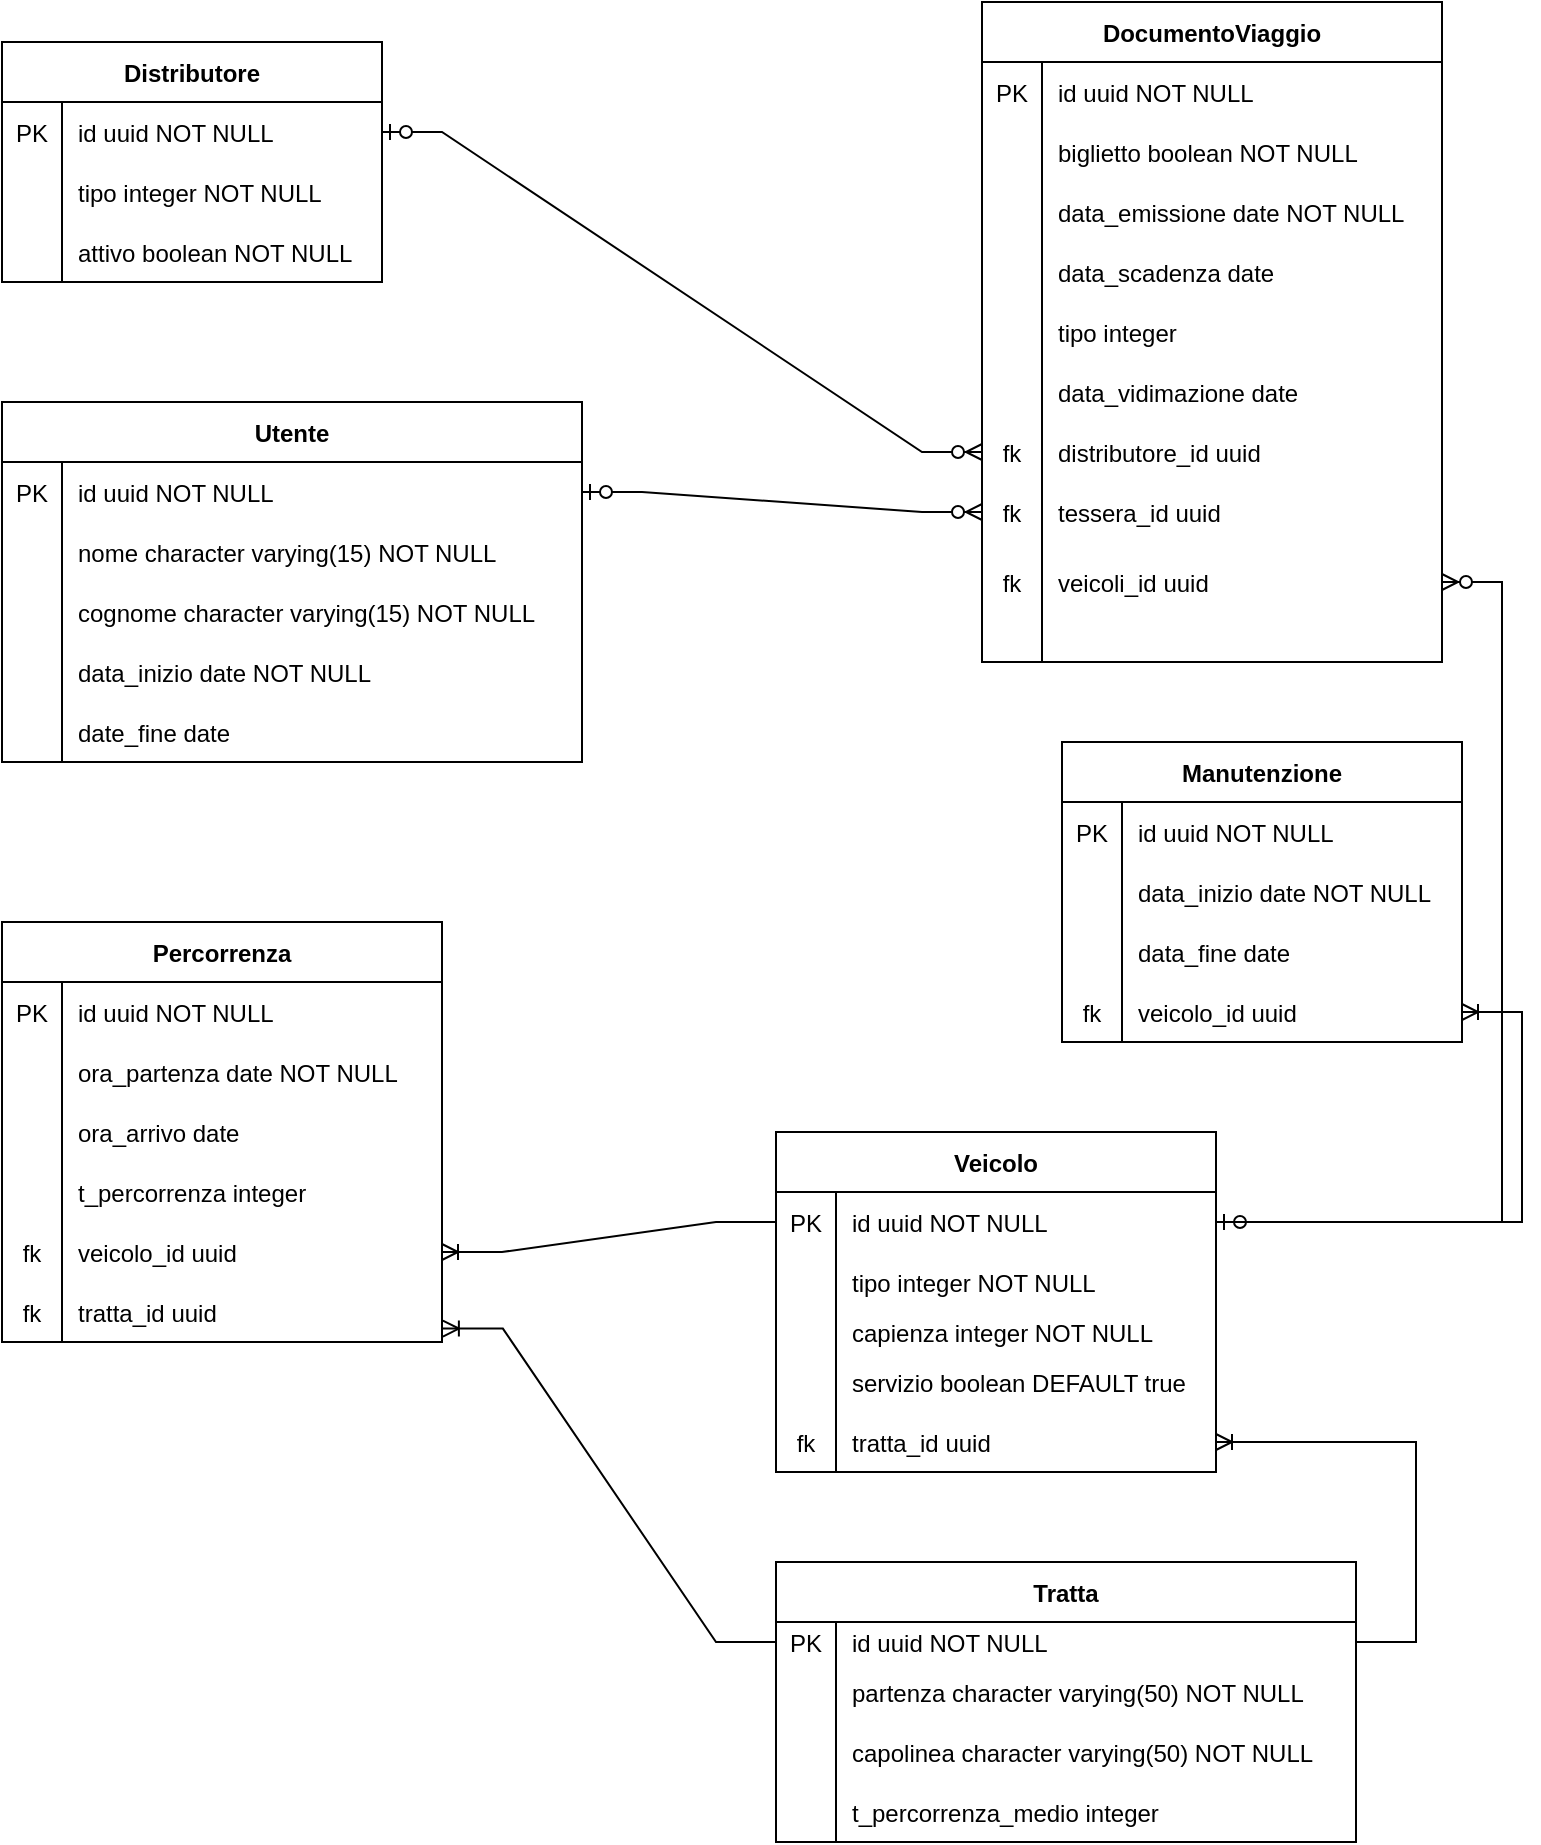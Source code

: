 <mxfile version="21.2.8" type="device">
  <diagram name="Page-1" id="JBYJhnWxyy9aFJ1WZDOu">
    <mxGraphModel dx="2245" dy="820" grid="1" gridSize="10" guides="1" tooltips="1" connect="1" arrows="1" fold="1" page="1" pageScale="1" pageWidth="827" pageHeight="1169" math="0" shadow="0">
      <root>
        <mxCell id="0" />
        <mxCell id="1" parent="0" />
        <mxCell id="Jxn9UHSikNaQUGG8IKJa-1" value="Distributore" style="shape=table;startSize=30;container=1;collapsible=1;childLayout=tableLayout;fixedRows=1;rowLines=0;fontStyle=1;align=center;resizeLast=1;" parent="1" vertex="1">
          <mxGeometry x="-800" y="40" width="190" height="120" as="geometry" />
        </mxCell>
        <mxCell id="Jxn9UHSikNaQUGG8IKJa-2" value="" style="shape=tableRow;horizontal=0;startSize=0;swimlaneHead=0;swimlaneBody=0;fillColor=none;collapsible=0;dropTarget=0;points=[[0,0.5],[1,0.5]];portConstraint=eastwest;strokeColor=inherit;top=0;left=0;right=0;bottom=0;" parent="Jxn9UHSikNaQUGG8IKJa-1" vertex="1">
          <mxGeometry y="30" width="190" height="30" as="geometry" />
        </mxCell>
        <mxCell id="Jxn9UHSikNaQUGG8IKJa-3" value="PK" style="shape=partialRectangle;overflow=hidden;connectable=0;fillColor=none;strokeColor=inherit;top=0;left=0;bottom=0;right=0;" parent="Jxn9UHSikNaQUGG8IKJa-2" vertex="1">
          <mxGeometry width="30" height="30" as="geometry">
            <mxRectangle width="30" height="30" as="alternateBounds" />
          </mxGeometry>
        </mxCell>
        <mxCell id="Jxn9UHSikNaQUGG8IKJa-4" value="id uuid NOT NULL" style="shape=partialRectangle;overflow=hidden;connectable=0;fillColor=none;align=left;strokeColor=inherit;top=0;left=0;bottom=0;right=0;spacingLeft=6;" parent="Jxn9UHSikNaQUGG8IKJa-2" vertex="1">
          <mxGeometry x="30" width="160" height="30" as="geometry">
            <mxRectangle width="160" height="30" as="alternateBounds" />
          </mxGeometry>
        </mxCell>
        <mxCell id="Jxn9UHSikNaQUGG8IKJa-5" value="" style="shape=tableRow;horizontal=0;startSize=0;swimlaneHead=0;swimlaneBody=0;fillColor=none;collapsible=0;dropTarget=0;points=[[0,0.5],[1,0.5]];portConstraint=eastwest;strokeColor=inherit;top=0;left=0;right=0;bottom=0;" parent="Jxn9UHSikNaQUGG8IKJa-1" vertex="1">
          <mxGeometry y="60" width="190" height="30" as="geometry" />
        </mxCell>
        <mxCell id="Jxn9UHSikNaQUGG8IKJa-6" value="" style="shape=partialRectangle;overflow=hidden;connectable=0;fillColor=none;strokeColor=inherit;top=0;left=0;bottom=0;right=0;" parent="Jxn9UHSikNaQUGG8IKJa-5" vertex="1">
          <mxGeometry width="30" height="30" as="geometry">
            <mxRectangle width="30" height="30" as="alternateBounds" />
          </mxGeometry>
        </mxCell>
        <mxCell id="Jxn9UHSikNaQUGG8IKJa-7" value="tipo integer NOT NULL" style="shape=partialRectangle;overflow=hidden;connectable=0;fillColor=none;align=left;strokeColor=inherit;top=0;left=0;bottom=0;right=0;spacingLeft=6;" parent="Jxn9UHSikNaQUGG8IKJa-5" vertex="1">
          <mxGeometry x="30" width="160" height="30" as="geometry">
            <mxRectangle width="160" height="30" as="alternateBounds" />
          </mxGeometry>
        </mxCell>
        <mxCell id="Jxn9UHSikNaQUGG8IKJa-8" value="" style="shape=tableRow;horizontal=0;startSize=0;swimlaneHead=0;swimlaneBody=0;fillColor=none;collapsible=0;dropTarget=0;points=[[0,0.5],[1,0.5]];portConstraint=eastwest;strokeColor=inherit;top=0;left=0;right=0;bottom=0;" parent="Jxn9UHSikNaQUGG8IKJa-1" vertex="1">
          <mxGeometry y="90" width="190" height="30" as="geometry" />
        </mxCell>
        <mxCell id="Jxn9UHSikNaQUGG8IKJa-9" value="" style="shape=partialRectangle;overflow=hidden;connectable=0;fillColor=none;strokeColor=inherit;top=0;left=0;bottom=0;right=0;" parent="Jxn9UHSikNaQUGG8IKJa-8" vertex="1">
          <mxGeometry width="30" height="30" as="geometry">
            <mxRectangle width="30" height="30" as="alternateBounds" />
          </mxGeometry>
        </mxCell>
        <mxCell id="Jxn9UHSikNaQUGG8IKJa-10" value="attivo boolean NOT NULL" style="shape=partialRectangle;overflow=hidden;connectable=0;fillColor=none;align=left;strokeColor=inherit;top=0;left=0;bottom=0;right=0;spacingLeft=6;" parent="Jxn9UHSikNaQUGG8IKJa-8" vertex="1">
          <mxGeometry x="30" width="160" height="30" as="geometry">
            <mxRectangle width="160" height="30" as="alternateBounds" />
          </mxGeometry>
        </mxCell>
        <mxCell id="Jxn9UHSikNaQUGG8IKJa-11" value="DocumentoViaggio" style="shape=table;startSize=30;container=1;collapsible=1;childLayout=tableLayout;fixedRows=1;rowLines=0;fontStyle=1;align=center;resizeLast=1;" parent="1" vertex="1">
          <mxGeometry x="-310" y="20" width="230" height="330" as="geometry" />
        </mxCell>
        <mxCell id="Jxn9UHSikNaQUGG8IKJa-12" value="" style="shape=tableRow;horizontal=0;startSize=0;swimlaneHead=0;swimlaneBody=0;fillColor=none;collapsible=0;dropTarget=0;points=[[0,0.5],[1,0.5]];portConstraint=eastwest;strokeColor=inherit;top=0;left=0;right=0;bottom=0;" parent="Jxn9UHSikNaQUGG8IKJa-11" vertex="1">
          <mxGeometry y="30" width="230" height="30" as="geometry" />
        </mxCell>
        <mxCell id="Jxn9UHSikNaQUGG8IKJa-13" value="PK" style="shape=partialRectangle;overflow=hidden;connectable=0;fillColor=none;strokeColor=inherit;top=0;left=0;bottom=0;right=0;" parent="Jxn9UHSikNaQUGG8IKJa-12" vertex="1">
          <mxGeometry width="30" height="30" as="geometry">
            <mxRectangle width="30" height="30" as="alternateBounds" />
          </mxGeometry>
        </mxCell>
        <mxCell id="Jxn9UHSikNaQUGG8IKJa-14" value="id uuid NOT NULL" style="shape=partialRectangle;overflow=hidden;connectable=0;fillColor=none;align=left;strokeColor=inherit;top=0;left=0;bottom=0;right=0;spacingLeft=6;" parent="Jxn9UHSikNaQUGG8IKJa-12" vertex="1">
          <mxGeometry x="30" width="200" height="30" as="geometry">
            <mxRectangle width="200" height="30" as="alternateBounds" />
          </mxGeometry>
        </mxCell>
        <mxCell id="Jxn9UHSikNaQUGG8IKJa-15" value="" style="shape=tableRow;horizontal=0;startSize=0;swimlaneHead=0;swimlaneBody=0;fillColor=none;collapsible=0;dropTarget=0;points=[[0,0.5],[1,0.5]];portConstraint=eastwest;strokeColor=inherit;top=0;left=0;right=0;bottom=0;" parent="Jxn9UHSikNaQUGG8IKJa-11" vertex="1">
          <mxGeometry y="60" width="230" height="30" as="geometry" />
        </mxCell>
        <mxCell id="Jxn9UHSikNaQUGG8IKJa-16" value="" style="shape=partialRectangle;overflow=hidden;connectable=0;fillColor=none;strokeColor=inherit;top=0;left=0;bottom=0;right=0;" parent="Jxn9UHSikNaQUGG8IKJa-15" vertex="1">
          <mxGeometry width="30" height="30" as="geometry">
            <mxRectangle width="30" height="30" as="alternateBounds" />
          </mxGeometry>
        </mxCell>
        <mxCell id="Jxn9UHSikNaQUGG8IKJa-17" value="biglietto boolean NOT NULL" style="shape=partialRectangle;overflow=hidden;connectable=0;fillColor=none;align=left;strokeColor=inherit;top=0;left=0;bottom=0;right=0;spacingLeft=6;" parent="Jxn9UHSikNaQUGG8IKJa-15" vertex="1">
          <mxGeometry x="30" width="200" height="30" as="geometry">
            <mxRectangle width="200" height="30" as="alternateBounds" />
          </mxGeometry>
        </mxCell>
        <mxCell id="Jxn9UHSikNaQUGG8IKJa-18" value="" style="shape=tableRow;horizontal=0;startSize=0;swimlaneHead=0;swimlaneBody=0;fillColor=none;collapsible=0;dropTarget=0;points=[[0,0.5],[1,0.5]];portConstraint=eastwest;strokeColor=inherit;top=0;left=0;right=0;bottom=0;" parent="Jxn9UHSikNaQUGG8IKJa-11" vertex="1">
          <mxGeometry y="90" width="230" height="30" as="geometry" />
        </mxCell>
        <mxCell id="Jxn9UHSikNaQUGG8IKJa-19" value="" style="shape=partialRectangle;overflow=hidden;connectable=0;fillColor=none;strokeColor=inherit;top=0;left=0;bottom=0;right=0;" parent="Jxn9UHSikNaQUGG8IKJa-18" vertex="1">
          <mxGeometry width="30" height="30" as="geometry">
            <mxRectangle width="30" height="30" as="alternateBounds" />
          </mxGeometry>
        </mxCell>
        <mxCell id="Jxn9UHSikNaQUGG8IKJa-20" value="data_emissione date NOT NULL" style="shape=partialRectangle;overflow=hidden;connectable=0;fillColor=none;align=left;strokeColor=inherit;top=0;left=0;bottom=0;right=0;spacingLeft=6;" parent="Jxn9UHSikNaQUGG8IKJa-18" vertex="1">
          <mxGeometry x="30" width="200" height="30" as="geometry">
            <mxRectangle width="200" height="30" as="alternateBounds" />
          </mxGeometry>
        </mxCell>
        <mxCell id="Jxn9UHSikNaQUGG8IKJa-21" value="" style="shape=tableRow;horizontal=0;startSize=0;swimlaneHead=0;swimlaneBody=0;fillColor=none;collapsible=0;dropTarget=0;points=[[0,0.5],[1,0.5]];portConstraint=eastwest;strokeColor=inherit;top=0;left=0;right=0;bottom=0;" parent="Jxn9UHSikNaQUGG8IKJa-11" vertex="1">
          <mxGeometry y="120" width="230" height="30" as="geometry" />
        </mxCell>
        <mxCell id="Jxn9UHSikNaQUGG8IKJa-22" value="" style="shape=partialRectangle;overflow=hidden;connectable=0;fillColor=none;strokeColor=inherit;top=0;left=0;bottom=0;right=0;" parent="Jxn9UHSikNaQUGG8IKJa-21" vertex="1">
          <mxGeometry width="30" height="30" as="geometry">
            <mxRectangle width="30" height="30" as="alternateBounds" />
          </mxGeometry>
        </mxCell>
        <mxCell id="Jxn9UHSikNaQUGG8IKJa-23" value="data_scadenza date" style="shape=partialRectangle;overflow=hidden;connectable=0;fillColor=none;align=left;strokeColor=inherit;top=0;left=0;bottom=0;right=0;spacingLeft=6;" parent="Jxn9UHSikNaQUGG8IKJa-21" vertex="1">
          <mxGeometry x="30" width="200" height="30" as="geometry">
            <mxRectangle width="200" height="30" as="alternateBounds" />
          </mxGeometry>
        </mxCell>
        <mxCell id="Jxn9UHSikNaQUGG8IKJa-24" value="" style="shape=tableRow;horizontal=0;startSize=0;swimlaneHead=0;swimlaneBody=0;fillColor=none;collapsible=0;dropTarget=0;points=[[0,0.5],[1,0.5]];portConstraint=eastwest;strokeColor=inherit;top=0;left=0;right=0;bottom=0;" parent="Jxn9UHSikNaQUGG8IKJa-11" vertex="1">
          <mxGeometry y="150" width="230" height="30" as="geometry" />
        </mxCell>
        <mxCell id="Jxn9UHSikNaQUGG8IKJa-25" value="" style="shape=partialRectangle;overflow=hidden;connectable=0;fillColor=none;strokeColor=inherit;top=0;left=0;bottom=0;right=0;" parent="Jxn9UHSikNaQUGG8IKJa-24" vertex="1">
          <mxGeometry width="30" height="30" as="geometry">
            <mxRectangle width="30" height="30" as="alternateBounds" />
          </mxGeometry>
        </mxCell>
        <mxCell id="Jxn9UHSikNaQUGG8IKJa-26" value="tipo integer" style="shape=partialRectangle;overflow=hidden;connectable=0;fillColor=none;align=left;strokeColor=inherit;top=0;left=0;bottom=0;right=0;spacingLeft=6;" parent="Jxn9UHSikNaQUGG8IKJa-24" vertex="1">
          <mxGeometry x="30" width="200" height="30" as="geometry">
            <mxRectangle width="200" height="30" as="alternateBounds" />
          </mxGeometry>
        </mxCell>
        <mxCell id="Jxn9UHSikNaQUGG8IKJa-27" value="" style="shape=tableRow;horizontal=0;startSize=0;swimlaneHead=0;swimlaneBody=0;fillColor=none;collapsible=0;dropTarget=0;points=[[0,0.5],[1,0.5]];portConstraint=eastwest;strokeColor=inherit;top=0;left=0;right=0;bottom=0;" parent="Jxn9UHSikNaQUGG8IKJa-11" vertex="1">
          <mxGeometry y="180" width="230" height="30" as="geometry" />
        </mxCell>
        <mxCell id="Jxn9UHSikNaQUGG8IKJa-28" value="" style="shape=partialRectangle;overflow=hidden;connectable=0;fillColor=none;strokeColor=inherit;top=0;left=0;bottom=0;right=0;" parent="Jxn9UHSikNaQUGG8IKJa-27" vertex="1">
          <mxGeometry width="30" height="30" as="geometry">
            <mxRectangle width="30" height="30" as="alternateBounds" />
          </mxGeometry>
        </mxCell>
        <mxCell id="Jxn9UHSikNaQUGG8IKJa-29" value="data_vidimazione date" style="shape=partialRectangle;overflow=hidden;connectable=0;fillColor=none;align=left;strokeColor=inherit;top=0;left=0;bottom=0;right=0;spacingLeft=6;" parent="Jxn9UHSikNaQUGG8IKJa-27" vertex="1">
          <mxGeometry x="30" width="200" height="30" as="geometry">
            <mxRectangle width="200" height="30" as="alternateBounds" />
          </mxGeometry>
        </mxCell>
        <mxCell id="Jxn9UHSikNaQUGG8IKJa-30" value="" style="shape=tableRow;horizontal=0;startSize=0;swimlaneHead=0;swimlaneBody=0;fillColor=none;collapsible=0;dropTarget=0;points=[[0,0.5],[1,0.5]];portConstraint=eastwest;strokeColor=inherit;top=0;left=0;right=0;bottom=0;" parent="Jxn9UHSikNaQUGG8IKJa-11" vertex="1">
          <mxGeometry y="210" width="230" height="30" as="geometry" />
        </mxCell>
        <mxCell id="Jxn9UHSikNaQUGG8IKJa-31" value="fk" style="shape=partialRectangle;overflow=hidden;connectable=0;fillColor=none;strokeColor=inherit;top=0;left=0;bottom=0;right=0;" parent="Jxn9UHSikNaQUGG8IKJa-30" vertex="1">
          <mxGeometry width="30" height="30" as="geometry">
            <mxRectangle width="30" height="30" as="alternateBounds" />
          </mxGeometry>
        </mxCell>
        <mxCell id="Jxn9UHSikNaQUGG8IKJa-32" value="distributore_id uuid" style="shape=partialRectangle;overflow=hidden;connectable=0;fillColor=none;align=left;strokeColor=inherit;top=0;left=0;bottom=0;right=0;spacingLeft=6;" parent="Jxn9UHSikNaQUGG8IKJa-30" vertex="1">
          <mxGeometry x="30" width="200" height="30" as="geometry">
            <mxRectangle width="200" height="30" as="alternateBounds" />
          </mxGeometry>
        </mxCell>
        <mxCell id="Jxn9UHSikNaQUGG8IKJa-33" value="" style="shape=tableRow;horizontal=0;startSize=0;swimlaneHead=0;swimlaneBody=0;fillColor=none;collapsible=0;dropTarget=0;points=[[0,0.5],[1,0.5]];portConstraint=eastwest;strokeColor=inherit;top=0;left=0;right=0;bottom=0;" parent="Jxn9UHSikNaQUGG8IKJa-11" vertex="1">
          <mxGeometry y="240" width="230" height="30" as="geometry" />
        </mxCell>
        <mxCell id="Jxn9UHSikNaQUGG8IKJa-34" value="fk" style="shape=partialRectangle;overflow=hidden;connectable=0;fillColor=none;strokeColor=inherit;top=0;left=0;bottom=0;right=0;" parent="Jxn9UHSikNaQUGG8IKJa-33" vertex="1">
          <mxGeometry width="30" height="30" as="geometry">
            <mxRectangle width="30" height="30" as="alternateBounds" />
          </mxGeometry>
        </mxCell>
        <mxCell id="Jxn9UHSikNaQUGG8IKJa-35" value="tessera_id uuid" style="shape=partialRectangle;overflow=hidden;connectable=0;fillColor=none;align=left;strokeColor=inherit;top=0;left=0;bottom=0;right=0;spacingLeft=6;" parent="Jxn9UHSikNaQUGG8IKJa-33" vertex="1">
          <mxGeometry x="30" width="200" height="30" as="geometry">
            <mxRectangle width="200" height="30" as="alternateBounds" />
          </mxGeometry>
        </mxCell>
        <mxCell id="ahz2b24PN76qWmU0A88M-2" value="" style="shape=tableRow;horizontal=0;startSize=0;swimlaneHead=0;swimlaneBody=0;fillColor=none;collapsible=0;dropTarget=0;points=[[0,0.5],[1,0.5]];portConstraint=eastwest;strokeColor=inherit;top=0;left=0;right=0;bottom=0;" parent="Jxn9UHSikNaQUGG8IKJa-11" vertex="1">
          <mxGeometry y="270" width="230" height="40" as="geometry" />
        </mxCell>
        <mxCell id="ahz2b24PN76qWmU0A88M-3" value="fk" style="shape=partialRectangle;overflow=hidden;connectable=0;fillColor=none;strokeColor=inherit;top=0;left=0;bottom=0;right=0;" parent="ahz2b24PN76qWmU0A88M-2" vertex="1">
          <mxGeometry width="30" height="40" as="geometry">
            <mxRectangle width="30" height="40" as="alternateBounds" />
          </mxGeometry>
        </mxCell>
        <mxCell id="ahz2b24PN76qWmU0A88M-4" value="veicoli_id uuid" style="shape=partialRectangle;overflow=hidden;connectable=0;fillColor=none;align=left;strokeColor=inherit;top=0;left=0;bottom=0;right=0;spacingLeft=6;" parent="ahz2b24PN76qWmU0A88M-2" vertex="1">
          <mxGeometry x="30" width="200" height="40" as="geometry">
            <mxRectangle width="200" height="40" as="alternateBounds" />
          </mxGeometry>
        </mxCell>
        <mxCell id="Jxn9UHSikNaQUGG8IKJa-36" value="" style="shape=tableRow;horizontal=0;startSize=0;swimlaneHead=0;swimlaneBody=0;fillColor=none;collapsible=0;dropTarget=0;points=[[0,0.5],[1,0.5]];portConstraint=eastwest;strokeColor=inherit;top=0;left=0;right=0;bottom=0;" parent="Jxn9UHSikNaQUGG8IKJa-11" vertex="1">
          <mxGeometry y="310" width="230" height="20" as="geometry" />
        </mxCell>
        <mxCell id="Jxn9UHSikNaQUGG8IKJa-37" value="" style="shape=partialRectangle;overflow=hidden;connectable=0;fillColor=none;strokeColor=inherit;top=0;left=0;bottom=0;right=0;" parent="Jxn9UHSikNaQUGG8IKJa-36" vertex="1">
          <mxGeometry width="30" height="20" as="geometry">
            <mxRectangle width="30" height="20" as="alternateBounds" />
          </mxGeometry>
        </mxCell>
        <mxCell id="Jxn9UHSikNaQUGG8IKJa-38" value="" style="shape=partialRectangle;overflow=hidden;connectable=0;fillColor=none;align=left;strokeColor=inherit;top=0;left=0;bottom=0;right=0;spacingLeft=6;" parent="Jxn9UHSikNaQUGG8IKJa-36" vertex="1">
          <mxGeometry x="30" width="200" height="20" as="geometry">
            <mxRectangle width="200" height="20" as="alternateBounds" />
          </mxGeometry>
        </mxCell>
        <mxCell id="Jxn9UHSikNaQUGG8IKJa-39" value="Manutenzione" style="shape=table;startSize=30;container=1;collapsible=1;childLayout=tableLayout;fixedRows=1;rowLines=0;fontStyle=1;align=center;resizeLast=1;" parent="1" vertex="1">
          <mxGeometry x="-270" y="390" width="200" height="150" as="geometry" />
        </mxCell>
        <mxCell id="Jxn9UHSikNaQUGG8IKJa-40" value="" style="shape=tableRow;horizontal=0;startSize=0;swimlaneHead=0;swimlaneBody=0;fillColor=none;collapsible=0;dropTarget=0;points=[[0,0.5],[1,0.5]];portConstraint=eastwest;strokeColor=inherit;top=0;left=0;right=0;bottom=0;" parent="Jxn9UHSikNaQUGG8IKJa-39" vertex="1">
          <mxGeometry y="30" width="200" height="30" as="geometry" />
        </mxCell>
        <mxCell id="Jxn9UHSikNaQUGG8IKJa-41" value="PK" style="shape=partialRectangle;overflow=hidden;connectable=0;fillColor=none;strokeColor=inherit;top=0;left=0;bottom=0;right=0;" parent="Jxn9UHSikNaQUGG8IKJa-40" vertex="1">
          <mxGeometry width="30" height="30" as="geometry">
            <mxRectangle width="30" height="30" as="alternateBounds" />
          </mxGeometry>
        </mxCell>
        <mxCell id="Jxn9UHSikNaQUGG8IKJa-42" value="id uuid NOT NULL" style="shape=partialRectangle;overflow=hidden;connectable=0;fillColor=none;align=left;strokeColor=inherit;top=0;left=0;bottom=0;right=0;spacingLeft=6;" parent="Jxn9UHSikNaQUGG8IKJa-40" vertex="1">
          <mxGeometry x="30" width="170" height="30" as="geometry">
            <mxRectangle width="170" height="30" as="alternateBounds" />
          </mxGeometry>
        </mxCell>
        <mxCell id="Jxn9UHSikNaQUGG8IKJa-43" value="" style="shape=tableRow;horizontal=0;startSize=0;swimlaneHead=0;swimlaneBody=0;fillColor=none;collapsible=0;dropTarget=0;points=[[0,0.5],[1,0.5]];portConstraint=eastwest;strokeColor=inherit;top=0;left=0;right=0;bottom=0;" parent="Jxn9UHSikNaQUGG8IKJa-39" vertex="1">
          <mxGeometry y="60" width="200" height="30" as="geometry" />
        </mxCell>
        <mxCell id="Jxn9UHSikNaQUGG8IKJa-44" value="" style="shape=partialRectangle;overflow=hidden;connectable=0;fillColor=none;strokeColor=inherit;top=0;left=0;bottom=0;right=0;" parent="Jxn9UHSikNaQUGG8IKJa-43" vertex="1">
          <mxGeometry width="30" height="30" as="geometry">
            <mxRectangle width="30" height="30" as="alternateBounds" />
          </mxGeometry>
        </mxCell>
        <mxCell id="Jxn9UHSikNaQUGG8IKJa-45" value="data_inizio date NOT NULL" style="shape=partialRectangle;overflow=hidden;connectable=0;fillColor=none;align=left;strokeColor=inherit;top=0;left=0;bottom=0;right=0;spacingLeft=6;" parent="Jxn9UHSikNaQUGG8IKJa-43" vertex="1">
          <mxGeometry x="30" width="170" height="30" as="geometry">
            <mxRectangle width="170" height="30" as="alternateBounds" />
          </mxGeometry>
        </mxCell>
        <mxCell id="Jxn9UHSikNaQUGG8IKJa-46" value="" style="shape=tableRow;horizontal=0;startSize=0;swimlaneHead=0;swimlaneBody=0;fillColor=none;collapsible=0;dropTarget=0;points=[[0,0.5],[1,0.5]];portConstraint=eastwest;strokeColor=inherit;top=0;left=0;right=0;bottom=0;" parent="Jxn9UHSikNaQUGG8IKJa-39" vertex="1">
          <mxGeometry y="90" width="200" height="30" as="geometry" />
        </mxCell>
        <mxCell id="Jxn9UHSikNaQUGG8IKJa-47" value="" style="shape=partialRectangle;overflow=hidden;connectable=0;fillColor=none;strokeColor=inherit;top=0;left=0;bottom=0;right=0;" parent="Jxn9UHSikNaQUGG8IKJa-46" vertex="1">
          <mxGeometry width="30" height="30" as="geometry">
            <mxRectangle width="30" height="30" as="alternateBounds" />
          </mxGeometry>
        </mxCell>
        <mxCell id="Jxn9UHSikNaQUGG8IKJa-48" value="data_fine date" style="shape=partialRectangle;overflow=hidden;connectable=0;fillColor=none;align=left;strokeColor=inherit;top=0;left=0;bottom=0;right=0;spacingLeft=6;" parent="Jxn9UHSikNaQUGG8IKJa-46" vertex="1">
          <mxGeometry x="30" width="170" height="30" as="geometry">
            <mxRectangle width="170" height="30" as="alternateBounds" />
          </mxGeometry>
        </mxCell>
        <mxCell id="Jxn9UHSikNaQUGG8IKJa-49" value="" style="shape=tableRow;horizontal=0;startSize=0;swimlaneHead=0;swimlaneBody=0;fillColor=none;collapsible=0;dropTarget=0;points=[[0,0.5],[1,0.5]];portConstraint=eastwest;strokeColor=inherit;top=0;left=0;right=0;bottom=0;" parent="Jxn9UHSikNaQUGG8IKJa-39" vertex="1">
          <mxGeometry y="120" width="200" height="30" as="geometry" />
        </mxCell>
        <mxCell id="Jxn9UHSikNaQUGG8IKJa-50" value="fk" style="shape=partialRectangle;overflow=hidden;connectable=0;fillColor=none;strokeColor=inherit;top=0;left=0;bottom=0;right=0;" parent="Jxn9UHSikNaQUGG8IKJa-49" vertex="1">
          <mxGeometry width="30" height="30" as="geometry">
            <mxRectangle width="30" height="30" as="alternateBounds" />
          </mxGeometry>
        </mxCell>
        <mxCell id="Jxn9UHSikNaQUGG8IKJa-51" value="veicolo_id uuid" style="shape=partialRectangle;overflow=hidden;connectable=0;fillColor=none;align=left;strokeColor=inherit;top=0;left=0;bottom=0;right=0;spacingLeft=6;" parent="Jxn9UHSikNaQUGG8IKJa-49" vertex="1">
          <mxGeometry x="30" width="170" height="30" as="geometry">
            <mxRectangle width="170" height="30" as="alternateBounds" />
          </mxGeometry>
        </mxCell>
        <mxCell id="Jxn9UHSikNaQUGG8IKJa-52" value="Percorrenza" style="shape=table;startSize=30;container=1;collapsible=1;childLayout=tableLayout;fixedRows=1;rowLines=0;fontStyle=1;align=center;resizeLast=1;" parent="1" vertex="1">
          <mxGeometry x="-800" y="480" width="220" height="210" as="geometry" />
        </mxCell>
        <mxCell id="Jxn9UHSikNaQUGG8IKJa-53" value="" style="shape=tableRow;horizontal=0;startSize=0;swimlaneHead=0;swimlaneBody=0;fillColor=none;collapsible=0;dropTarget=0;points=[[0,0.5],[1,0.5]];portConstraint=eastwest;strokeColor=inherit;top=0;left=0;right=0;bottom=0;" parent="Jxn9UHSikNaQUGG8IKJa-52" vertex="1">
          <mxGeometry y="30" width="220" height="30" as="geometry" />
        </mxCell>
        <mxCell id="Jxn9UHSikNaQUGG8IKJa-54" value="PK" style="shape=partialRectangle;overflow=hidden;connectable=0;fillColor=none;strokeColor=inherit;top=0;left=0;bottom=0;right=0;" parent="Jxn9UHSikNaQUGG8IKJa-53" vertex="1">
          <mxGeometry width="30" height="30" as="geometry">
            <mxRectangle width="30" height="30" as="alternateBounds" />
          </mxGeometry>
        </mxCell>
        <mxCell id="Jxn9UHSikNaQUGG8IKJa-55" value="id uuid NOT NULL" style="shape=partialRectangle;overflow=hidden;connectable=0;fillColor=none;align=left;strokeColor=inherit;top=0;left=0;bottom=0;right=0;spacingLeft=6;" parent="Jxn9UHSikNaQUGG8IKJa-53" vertex="1">
          <mxGeometry x="30" width="190" height="30" as="geometry">
            <mxRectangle width="190" height="30" as="alternateBounds" />
          </mxGeometry>
        </mxCell>
        <mxCell id="Jxn9UHSikNaQUGG8IKJa-56" value="" style="shape=tableRow;horizontal=0;startSize=0;swimlaneHead=0;swimlaneBody=0;fillColor=none;collapsible=0;dropTarget=0;points=[[0,0.5],[1,0.5]];portConstraint=eastwest;strokeColor=inherit;top=0;left=0;right=0;bottom=0;" parent="Jxn9UHSikNaQUGG8IKJa-52" vertex="1">
          <mxGeometry y="60" width="220" height="30" as="geometry" />
        </mxCell>
        <mxCell id="Jxn9UHSikNaQUGG8IKJa-57" value="" style="shape=partialRectangle;overflow=hidden;connectable=0;fillColor=none;strokeColor=inherit;top=0;left=0;bottom=0;right=0;" parent="Jxn9UHSikNaQUGG8IKJa-56" vertex="1">
          <mxGeometry width="30" height="30" as="geometry">
            <mxRectangle width="30" height="30" as="alternateBounds" />
          </mxGeometry>
        </mxCell>
        <mxCell id="Jxn9UHSikNaQUGG8IKJa-58" value="ora_partenza date NOT NULL" style="shape=partialRectangle;overflow=hidden;connectable=0;fillColor=none;align=left;strokeColor=inherit;top=0;left=0;bottom=0;right=0;spacingLeft=6;" parent="Jxn9UHSikNaQUGG8IKJa-56" vertex="1">
          <mxGeometry x="30" width="190" height="30" as="geometry">
            <mxRectangle width="190" height="30" as="alternateBounds" />
          </mxGeometry>
        </mxCell>
        <mxCell id="Jxn9UHSikNaQUGG8IKJa-59" value="" style="shape=tableRow;horizontal=0;startSize=0;swimlaneHead=0;swimlaneBody=0;fillColor=none;collapsible=0;dropTarget=0;points=[[0,0.5],[1,0.5]];portConstraint=eastwest;strokeColor=inherit;top=0;left=0;right=0;bottom=0;" parent="Jxn9UHSikNaQUGG8IKJa-52" vertex="1">
          <mxGeometry y="90" width="220" height="30" as="geometry" />
        </mxCell>
        <mxCell id="Jxn9UHSikNaQUGG8IKJa-60" value="" style="shape=partialRectangle;overflow=hidden;connectable=0;fillColor=none;strokeColor=inherit;top=0;left=0;bottom=0;right=0;" parent="Jxn9UHSikNaQUGG8IKJa-59" vertex="1">
          <mxGeometry width="30" height="30" as="geometry">
            <mxRectangle width="30" height="30" as="alternateBounds" />
          </mxGeometry>
        </mxCell>
        <mxCell id="Jxn9UHSikNaQUGG8IKJa-61" value="ora_arrivo date" style="shape=partialRectangle;overflow=hidden;connectable=0;fillColor=none;align=left;strokeColor=inherit;top=0;left=0;bottom=0;right=0;spacingLeft=6;" parent="Jxn9UHSikNaQUGG8IKJa-59" vertex="1">
          <mxGeometry x="30" width="190" height="30" as="geometry">
            <mxRectangle width="190" height="30" as="alternateBounds" />
          </mxGeometry>
        </mxCell>
        <mxCell id="Jxn9UHSikNaQUGG8IKJa-62" value="" style="shape=tableRow;horizontal=0;startSize=0;swimlaneHead=0;swimlaneBody=0;fillColor=none;collapsible=0;dropTarget=0;points=[[0,0.5],[1,0.5]];portConstraint=eastwest;strokeColor=inherit;top=0;left=0;right=0;bottom=0;" parent="Jxn9UHSikNaQUGG8IKJa-52" vertex="1">
          <mxGeometry y="120" width="220" height="30" as="geometry" />
        </mxCell>
        <mxCell id="Jxn9UHSikNaQUGG8IKJa-63" value="" style="shape=partialRectangle;overflow=hidden;connectable=0;fillColor=none;strokeColor=inherit;top=0;left=0;bottom=0;right=0;" parent="Jxn9UHSikNaQUGG8IKJa-62" vertex="1">
          <mxGeometry width="30" height="30" as="geometry">
            <mxRectangle width="30" height="30" as="alternateBounds" />
          </mxGeometry>
        </mxCell>
        <mxCell id="Jxn9UHSikNaQUGG8IKJa-64" value="t_percorrenza integer" style="shape=partialRectangle;overflow=hidden;connectable=0;fillColor=none;align=left;strokeColor=inherit;top=0;left=0;bottom=0;right=0;spacingLeft=6;" parent="Jxn9UHSikNaQUGG8IKJa-62" vertex="1">
          <mxGeometry x="30" width="190" height="30" as="geometry">
            <mxRectangle width="190" height="30" as="alternateBounds" />
          </mxGeometry>
        </mxCell>
        <mxCell id="Jxn9UHSikNaQUGG8IKJa-65" value="" style="shape=tableRow;horizontal=0;startSize=0;swimlaneHead=0;swimlaneBody=0;fillColor=none;collapsible=0;dropTarget=0;points=[[0,0.5],[1,0.5]];portConstraint=eastwest;strokeColor=inherit;top=0;left=0;right=0;bottom=0;" parent="Jxn9UHSikNaQUGG8IKJa-52" vertex="1">
          <mxGeometry y="150" width="220" height="30" as="geometry" />
        </mxCell>
        <mxCell id="Jxn9UHSikNaQUGG8IKJa-66" value="fk" style="shape=partialRectangle;overflow=hidden;connectable=0;fillColor=none;strokeColor=inherit;top=0;left=0;bottom=0;right=0;" parent="Jxn9UHSikNaQUGG8IKJa-65" vertex="1">
          <mxGeometry width="30" height="30" as="geometry">
            <mxRectangle width="30" height="30" as="alternateBounds" />
          </mxGeometry>
        </mxCell>
        <mxCell id="Jxn9UHSikNaQUGG8IKJa-67" value="veicolo_id uuid" style="shape=partialRectangle;overflow=hidden;connectable=0;fillColor=none;align=left;strokeColor=inherit;top=0;left=0;bottom=0;right=0;spacingLeft=6;" parent="Jxn9UHSikNaQUGG8IKJa-65" vertex="1">
          <mxGeometry x="30" width="190" height="30" as="geometry">
            <mxRectangle width="190" height="30" as="alternateBounds" />
          </mxGeometry>
        </mxCell>
        <mxCell id="Jxn9UHSikNaQUGG8IKJa-68" value="" style="shape=tableRow;horizontal=0;startSize=0;swimlaneHead=0;swimlaneBody=0;fillColor=none;collapsible=0;dropTarget=0;points=[[0,0.5],[1,0.5]];portConstraint=eastwest;strokeColor=inherit;top=0;left=0;right=0;bottom=0;" parent="Jxn9UHSikNaQUGG8IKJa-52" vertex="1">
          <mxGeometry y="180" width="220" height="30" as="geometry" />
        </mxCell>
        <mxCell id="Jxn9UHSikNaQUGG8IKJa-69" value="fk" style="shape=partialRectangle;overflow=hidden;connectable=0;fillColor=none;strokeColor=inherit;top=0;left=0;bottom=0;right=0;" parent="Jxn9UHSikNaQUGG8IKJa-68" vertex="1">
          <mxGeometry width="30" height="30" as="geometry">
            <mxRectangle width="30" height="30" as="alternateBounds" />
          </mxGeometry>
        </mxCell>
        <mxCell id="Jxn9UHSikNaQUGG8IKJa-70" value="tratta_id uuid" style="shape=partialRectangle;overflow=hidden;connectable=0;fillColor=none;align=left;strokeColor=inherit;top=0;left=0;bottom=0;right=0;spacingLeft=6;" parent="Jxn9UHSikNaQUGG8IKJa-68" vertex="1">
          <mxGeometry x="30" width="190" height="30" as="geometry">
            <mxRectangle width="190" height="30" as="alternateBounds" />
          </mxGeometry>
        </mxCell>
        <mxCell id="Jxn9UHSikNaQUGG8IKJa-71" value="Tratta" style="shape=table;startSize=30;container=1;collapsible=1;childLayout=tableLayout;fixedRows=1;rowLines=0;fontStyle=1;align=center;resizeLast=1;" parent="1" vertex="1">
          <mxGeometry x="-413" y="800" width="290" height="140" as="geometry" />
        </mxCell>
        <mxCell id="Jxn9UHSikNaQUGG8IKJa-72" value="" style="shape=tableRow;horizontal=0;startSize=0;swimlaneHead=0;swimlaneBody=0;fillColor=none;collapsible=0;dropTarget=0;points=[[0,0.5],[1,0.5]];portConstraint=eastwest;strokeColor=inherit;top=0;left=0;right=0;bottom=0;" parent="Jxn9UHSikNaQUGG8IKJa-71" vertex="1">
          <mxGeometry y="30" width="290" height="20" as="geometry" />
        </mxCell>
        <mxCell id="Jxn9UHSikNaQUGG8IKJa-73" value="PK" style="shape=partialRectangle;overflow=hidden;connectable=0;fillColor=none;strokeColor=inherit;top=0;left=0;bottom=0;right=0;" parent="Jxn9UHSikNaQUGG8IKJa-72" vertex="1">
          <mxGeometry width="30" height="20" as="geometry">
            <mxRectangle width="30" height="20" as="alternateBounds" />
          </mxGeometry>
        </mxCell>
        <mxCell id="Jxn9UHSikNaQUGG8IKJa-74" value="id uuid NOT NULL" style="shape=partialRectangle;overflow=hidden;connectable=0;fillColor=none;align=left;strokeColor=inherit;top=0;left=0;bottom=0;right=0;spacingLeft=6;" parent="Jxn9UHSikNaQUGG8IKJa-72" vertex="1">
          <mxGeometry x="30" width="260" height="20" as="geometry">
            <mxRectangle width="260" height="20" as="alternateBounds" />
          </mxGeometry>
        </mxCell>
        <mxCell id="Jxn9UHSikNaQUGG8IKJa-75" value="" style="shape=tableRow;horizontal=0;startSize=0;swimlaneHead=0;swimlaneBody=0;fillColor=none;collapsible=0;dropTarget=0;points=[[0,0.5],[1,0.5]];portConstraint=eastwest;strokeColor=inherit;top=0;left=0;right=0;bottom=0;" parent="Jxn9UHSikNaQUGG8IKJa-71" vertex="1">
          <mxGeometry y="50" width="290" height="30" as="geometry" />
        </mxCell>
        <mxCell id="Jxn9UHSikNaQUGG8IKJa-76" value="" style="shape=partialRectangle;overflow=hidden;connectable=0;fillColor=none;strokeColor=inherit;top=0;left=0;bottom=0;right=0;" parent="Jxn9UHSikNaQUGG8IKJa-75" vertex="1">
          <mxGeometry width="30" height="30" as="geometry">
            <mxRectangle width="30" height="30" as="alternateBounds" />
          </mxGeometry>
        </mxCell>
        <mxCell id="Jxn9UHSikNaQUGG8IKJa-77" value="partenza character varying(50) NOT NULL" style="shape=partialRectangle;overflow=hidden;connectable=0;fillColor=none;align=left;strokeColor=inherit;top=0;left=0;bottom=0;right=0;spacingLeft=6;" parent="Jxn9UHSikNaQUGG8IKJa-75" vertex="1">
          <mxGeometry x="30" width="260" height="30" as="geometry">
            <mxRectangle width="260" height="30" as="alternateBounds" />
          </mxGeometry>
        </mxCell>
        <mxCell id="Jxn9UHSikNaQUGG8IKJa-78" value="" style="shape=tableRow;horizontal=0;startSize=0;swimlaneHead=0;swimlaneBody=0;fillColor=none;collapsible=0;dropTarget=0;points=[[0,0.5],[1,0.5]];portConstraint=eastwest;strokeColor=inherit;top=0;left=0;right=0;bottom=0;" parent="Jxn9UHSikNaQUGG8IKJa-71" vertex="1">
          <mxGeometry y="80" width="290" height="30" as="geometry" />
        </mxCell>
        <mxCell id="Jxn9UHSikNaQUGG8IKJa-79" value="" style="shape=partialRectangle;overflow=hidden;connectable=0;fillColor=none;strokeColor=inherit;top=0;left=0;bottom=0;right=0;" parent="Jxn9UHSikNaQUGG8IKJa-78" vertex="1">
          <mxGeometry width="30" height="30" as="geometry">
            <mxRectangle width="30" height="30" as="alternateBounds" />
          </mxGeometry>
        </mxCell>
        <mxCell id="Jxn9UHSikNaQUGG8IKJa-80" value="capolinea character varying(50) NOT NULL" style="shape=partialRectangle;overflow=hidden;connectable=0;fillColor=none;align=left;strokeColor=inherit;top=0;left=0;bottom=0;right=0;spacingLeft=6;" parent="Jxn9UHSikNaQUGG8IKJa-78" vertex="1">
          <mxGeometry x="30" width="260" height="30" as="geometry">
            <mxRectangle width="260" height="30" as="alternateBounds" />
          </mxGeometry>
        </mxCell>
        <mxCell id="Jxn9UHSikNaQUGG8IKJa-81" value="" style="shape=tableRow;horizontal=0;startSize=0;swimlaneHead=0;swimlaneBody=0;fillColor=none;collapsible=0;dropTarget=0;points=[[0,0.5],[1,0.5]];portConstraint=eastwest;strokeColor=inherit;top=0;left=0;right=0;bottom=0;" parent="Jxn9UHSikNaQUGG8IKJa-71" vertex="1">
          <mxGeometry y="110" width="290" height="30" as="geometry" />
        </mxCell>
        <mxCell id="Jxn9UHSikNaQUGG8IKJa-82" value="" style="shape=partialRectangle;overflow=hidden;connectable=0;fillColor=none;strokeColor=inherit;top=0;left=0;bottom=0;right=0;" parent="Jxn9UHSikNaQUGG8IKJa-81" vertex="1">
          <mxGeometry width="30" height="30" as="geometry">
            <mxRectangle width="30" height="30" as="alternateBounds" />
          </mxGeometry>
        </mxCell>
        <mxCell id="Jxn9UHSikNaQUGG8IKJa-83" value="t_percorrenza_medio integer" style="shape=partialRectangle;overflow=hidden;connectable=0;fillColor=none;align=left;strokeColor=inherit;top=0;left=0;bottom=0;right=0;spacingLeft=6;" parent="Jxn9UHSikNaQUGG8IKJa-81" vertex="1">
          <mxGeometry x="30" width="260" height="30" as="geometry">
            <mxRectangle width="260" height="30" as="alternateBounds" />
          </mxGeometry>
        </mxCell>
        <mxCell id="Jxn9UHSikNaQUGG8IKJa-84" value="Utente" style="shape=table;startSize=30;container=1;collapsible=1;childLayout=tableLayout;fixedRows=1;rowLines=0;fontStyle=1;align=center;resizeLast=1;" parent="1" vertex="1">
          <mxGeometry x="-800" y="220" width="290" height="180" as="geometry" />
        </mxCell>
        <mxCell id="Jxn9UHSikNaQUGG8IKJa-85" value="" style="shape=tableRow;horizontal=0;startSize=0;swimlaneHead=0;swimlaneBody=0;fillColor=none;collapsible=0;dropTarget=0;points=[[0,0.5],[1,0.5]];portConstraint=eastwest;strokeColor=inherit;top=0;left=0;right=0;bottom=0;" parent="Jxn9UHSikNaQUGG8IKJa-84" vertex="1">
          <mxGeometry y="30" width="290" height="30" as="geometry" />
        </mxCell>
        <mxCell id="Jxn9UHSikNaQUGG8IKJa-86" value="PK" style="shape=partialRectangle;overflow=hidden;connectable=0;fillColor=none;strokeColor=inherit;top=0;left=0;bottom=0;right=0;" parent="Jxn9UHSikNaQUGG8IKJa-85" vertex="1">
          <mxGeometry width="30" height="30" as="geometry">
            <mxRectangle width="30" height="30" as="alternateBounds" />
          </mxGeometry>
        </mxCell>
        <mxCell id="Jxn9UHSikNaQUGG8IKJa-87" value="id uuid NOT NULL" style="shape=partialRectangle;overflow=hidden;connectable=0;fillColor=none;align=left;strokeColor=inherit;top=0;left=0;bottom=0;right=0;spacingLeft=6;" parent="Jxn9UHSikNaQUGG8IKJa-85" vertex="1">
          <mxGeometry x="30" width="260" height="30" as="geometry">
            <mxRectangle width="260" height="30" as="alternateBounds" />
          </mxGeometry>
        </mxCell>
        <mxCell id="Jxn9UHSikNaQUGG8IKJa-88" value="" style="shape=tableRow;horizontal=0;startSize=0;swimlaneHead=0;swimlaneBody=0;fillColor=none;collapsible=0;dropTarget=0;points=[[0,0.5],[1,0.5]];portConstraint=eastwest;strokeColor=inherit;top=0;left=0;right=0;bottom=0;" parent="Jxn9UHSikNaQUGG8IKJa-84" vertex="1">
          <mxGeometry y="60" width="290" height="30" as="geometry" />
        </mxCell>
        <mxCell id="Jxn9UHSikNaQUGG8IKJa-89" value="" style="shape=partialRectangle;overflow=hidden;connectable=0;fillColor=none;strokeColor=inherit;top=0;left=0;bottom=0;right=0;" parent="Jxn9UHSikNaQUGG8IKJa-88" vertex="1">
          <mxGeometry width="30" height="30" as="geometry">
            <mxRectangle width="30" height="30" as="alternateBounds" />
          </mxGeometry>
        </mxCell>
        <mxCell id="Jxn9UHSikNaQUGG8IKJa-90" value="nome character varying(15) NOT NULL" style="shape=partialRectangle;overflow=hidden;connectable=0;fillColor=none;align=left;strokeColor=inherit;top=0;left=0;bottom=0;right=0;spacingLeft=6;" parent="Jxn9UHSikNaQUGG8IKJa-88" vertex="1">
          <mxGeometry x="30" width="260" height="30" as="geometry">
            <mxRectangle width="260" height="30" as="alternateBounds" />
          </mxGeometry>
        </mxCell>
        <mxCell id="Jxn9UHSikNaQUGG8IKJa-91" value="" style="shape=tableRow;horizontal=0;startSize=0;swimlaneHead=0;swimlaneBody=0;fillColor=none;collapsible=0;dropTarget=0;points=[[0,0.5],[1,0.5]];portConstraint=eastwest;strokeColor=inherit;top=0;left=0;right=0;bottom=0;" parent="Jxn9UHSikNaQUGG8IKJa-84" vertex="1">
          <mxGeometry y="90" width="290" height="30" as="geometry" />
        </mxCell>
        <mxCell id="Jxn9UHSikNaQUGG8IKJa-92" value="" style="shape=partialRectangle;overflow=hidden;connectable=0;fillColor=none;strokeColor=inherit;top=0;left=0;bottom=0;right=0;" parent="Jxn9UHSikNaQUGG8IKJa-91" vertex="1">
          <mxGeometry width="30" height="30" as="geometry">
            <mxRectangle width="30" height="30" as="alternateBounds" />
          </mxGeometry>
        </mxCell>
        <mxCell id="Jxn9UHSikNaQUGG8IKJa-93" value="cognome character varying(15) NOT NULL" style="shape=partialRectangle;overflow=hidden;connectable=0;fillColor=none;align=left;strokeColor=inherit;top=0;left=0;bottom=0;right=0;spacingLeft=6;" parent="Jxn9UHSikNaQUGG8IKJa-91" vertex="1">
          <mxGeometry x="30" width="260" height="30" as="geometry">
            <mxRectangle width="260" height="30" as="alternateBounds" />
          </mxGeometry>
        </mxCell>
        <mxCell id="Jxn9UHSikNaQUGG8IKJa-94" value="" style="shape=tableRow;horizontal=0;startSize=0;swimlaneHead=0;swimlaneBody=0;fillColor=none;collapsible=0;dropTarget=0;points=[[0,0.5],[1,0.5]];portConstraint=eastwest;strokeColor=inherit;top=0;left=0;right=0;bottom=0;" parent="Jxn9UHSikNaQUGG8IKJa-84" vertex="1">
          <mxGeometry y="120" width="290" height="30" as="geometry" />
        </mxCell>
        <mxCell id="Jxn9UHSikNaQUGG8IKJa-95" value="" style="shape=partialRectangle;overflow=hidden;connectable=0;fillColor=none;strokeColor=inherit;top=0;left=0;bottom=0;right=0;" parent="Jxn9UHSikNaQUGG8IKJa-94" vertex="1">
          <mxGeometry width="30" height="30" as="geometry">
            <mxRectangle width="30" height="30" as="alternateBounds" />
          </mxGeometry>
        </mxCell>
        <mxCell id="Jxn9UHSikNaQUGG8IKJa-96" value="data_inizio date NOT NULL" style="shape=partialRectangle;overflow=hidden;connectable=0;fillColor=none;align=left;strokeColor=inherit;top=0;left=0;bottom=0;right=0;spacingLeft=6;" parent="Jxn9UHSikNaQUGG8IKJa-94" vertex="1">
          <mxGeometry x="30" width="260" height="30" as="geometry">
            <mxRectangle width="260" height="30" as="alternateBounds" />
          </mxGeometry>
        </mxCell>
        <mxCell id="Jxn9UHSikNaQUGG8IKJa-97" value="" style="shape=tableRow;horizontal=0;startSize=0;swimlaneHead=0;swimlaneBody=0;fillColor=none;collapsible=0;dropTarget=0;points=[[0,0.5],[1,0.5]];portConstraint=eastwest;strokeColor=inherit;top=0;left=0;right=0;bottom=0;" parent="Jxn9UHSikNaQUGG8IKJa-84" vertex="1">
          <mxGeometry y="150" width="290" height="30" as="geometry" />
        </mxCell>
        <mxCell id="Jxn9UHSikNaQUGG8IKJa-98" value="" style="shape=partialRectangle;overflow=hidden;connectable=0;fillColor=none;strokeColor=inherit;top=0;left=0;bottom=0;right=0;" parent="Jxn9UHSikNaQUGG8IKJa-97" vertex="1">
          <mxGeometry width="30" height="30" as="geometry">
            <mxRectangle width="30" height="30" as="alternateBounds" />
          </mxGeometry>
        </mxCell>
        <mxCell id="Jxn9UHSikNaQUGG8IKJa-99" value="date_fine date" style="shape=partialRectangle;overflow=hidden;connectable=0;fillColor=none;align=left;strokeColor=inherit;top=0;left=0;bottom=0;right=0;spacingLeft=6;" parent="Jxn9UHSikNaQUGG8IKJa-97" vertex="1">
          <mxGeometry x="30" width="260" height="30" as="geometry">
            <mxRectangle width="260" height="30" as="alternateBounds" />
          </mxGeometry>
        </mxCell>
        <mxCell id="Jxn9UHSikNaQUGG8IKJa-100" value="Veicolo" style="shape=table;startSize=30;container=1;collapsible=1;childLayout=tableLayout;fixedRows=1;rowLines=0;fontStyle=1;align=center;resizeLast=1;" parent="1" vertex="1">
          <mxGeometry x="-413" y="585" width="220" height="170" as="geometry" />
        </mxCell>
        <mxCell id="Jxn9UHSikNaQUGG8IKJa-101" value="" style="shape=tableRow;horizontal=0;startSize=0;swimlaneHead=0;swimlaneBody=0;fillColor=none;collapsible=0;dropTarget=0;points=[[0,0.5],[1,0.5]];portConstraint=eastwest;strokeColor=inherit;top=0;left=0;right=0;bottom=0;" parent="Jxn9UHSikNaQUGG8IKJa-100" vertex="1">
          <mxGeometry y="30" width="220" height="30" as="geometry" />
        </mxCell>
        <mxCell id="Jxn9UHSikNaQUGG8IKJa-102" value="PK" style="shape=partialRectangle;overflow=hidden;connectable=0;fillColor=none;strokeColor=inherit;top=0;left=0;bottom=0;right=0;" parent="Jxn9UHSikNaQUGG8IKJa-101" vertex="1">
          <mxGeometry width="30" height="30" as="geometry">
            <mxRectangle width="30" height="30" as="alternateBounds" />
          </mxGeometry>
        </mxCell>
        <mxCell id="Jxn9UHSikNaQUGG8IKJa-103" value="id uuid NOT NULL" style="shape=partialRectangle;overflow=hidden;connectable=0;fillColor=none;align=left;strokeColor=inherit;top=0;left=0;bottom=0;right=0;spacingLeft=6;" parent="Jxn9UHSikNaQUGG8IKJa-101" vertex="1">
          <mxGeometry x="30" width="190" height="30" as="geometry">
            <mxRectangle width="190" height="30" as="alternateBounds" />
          </mxGeometry>
        </mxCell>
        <mxCell id="Jxn9UHSikNaQUGG8IKJa-104" value="" style="shape=tableRow;horizontal=0;startSize=0;swimlaneHead=0;swimlaneBody=0;fillColor=none;collapsible=0;dropTarget=0;points=[[0,0.5],[1,0.5]];portConstraint=eastwest;strokeColor=inherit;top=0;left=0;right=0;bottom=0;" parent="Jxn9UHSikNaQUGG8IKJa-100" vertex="1">
          <mxGeometry y="60" width="220" height="30" as="geometry" />
        </mxCell>
        <mxCell id="Jxn9UHSikNaQUGG8IKJa-105" value="" style="shape=partialRectangle;overflow=hidden;connectable=0;fillColor=none;strokeColor=inherit;top=0;left=0;bottom=0;right=0;" parent="Jxn9UHSikNaQUGG8IKJa-104" vertex="1">
          <mxGeometry width="30" height="30" as="geometry">
            <mxRectangle width="30" height="30" as="alternateBounds" />
          </mxGeometry>
        </mxCell>
        <mxCell id="Jxn9UHSikNaQUGG8IKJa-106" value="tipo integer NOT NULL" style="shape=partialRectangle;overflow=hidden;connectable=0;fillColor=none;align=left;strokeColor=inherit;top=0;left=0;bottom=0;right=0;spacingLeft=6;" parent="Jxn9UHSikNaQUGG8IKJa-104" vertex="1">
          <mxGeometry x="30" width="190" height="30" as="geometry">
            <mxRectangle width="190" height="30" as="alternateBounds" />
          </mxGeometry>
        </mxCell>
        <mxCell id="Jxn9UHSikNaQUGG8IKJa-107" value="" style="shape=tableRow;horizontal=0;startSize=0;swimlaneHead=0;swimlaneBody=0;fillColor=none;collapsible=0;dropTarget=0;points=[[0,0.5],[1,0.5]];portConstraint=eastwest;strokeColor=inherit;top=0;left=0;right=0;bottom=0;" parent="Jxn9UHSikNaQUGG8IKJa-100" vertex="1">
          <mxGeometry y="90" width="220" height="20" as="geometry" />
        </mxCell>
        <mxCell id="Jxn9UHSikNaQUGG8IKJa-108" value="" style="shape=partialRectangle;overflow=hidden;connectable=0;fillColor=none;strokeColor=inherit;top=0;left=0;bottom=0;right=0;" parent="Jxn9UHSikNaQUGG8IKJa-107" vertex="1">
          <mxGeometry width="30" height="20" as="geometry">
            <mxRectangle width="30" height="20" as="alternateBounds" />
          </mxGeometry>
        </mxCell>
        <mxCell id="Jxn9UHSikNaQUGG8IKJa-109" value="capienza integer NOT NULL" style="shape=partialRectangle;overflow=hidden;connectable=0;fillColor=none;align=left;strokeColor=inherit;top=0;left=0;bottom=0;right=0;spacingLeft=6;" parent="Jxn9UHSikNaQUGG8IKJa-107" vertex="1">
          <mxGeometry x="30" width="190" height="20" as="geometry">
            <mxRectangle width="190" height="20" as="alternateBounds" />
          </mxGeometry>
        </mxCell>
        <mxCell id="Jxn9UHSikNaQUGG8IKJa-110" value="" style="shape=tableRow;horizontal=0;startSize=0;swimlaneHead=0;swimlaneBody=0;fillColor=none;collapsible=0;dropTarget=0;points=[[0,0.5],[1,0.5]];portConstraint=eastwest;strokeColor=inherit;top=0;left=0;right=0;bottom=0;" parent="Jxn9UHSikNaQUGG8IKJa-100" vertex="1">
          <mxGeometry y="110" width="220" height="30" as="geometry" />
        </mxCell>
        <mxCell id="Jxn9UHSikNaQUGG8IKJa-111" value="" style="shape=partialRectangle;overflow=hidden;connectable=0;fillColor=none;strokeColor=inherit;top=0;left=0;bottom=0;right=0;" parent="Jxn9UHSikNaQUGG8IKJa-110" vertex="1">
          <mxGeometry width="30" height="30" as="geometry">
            <mxRectangle width="30" height="30" as="alternateBounds" />
          </mxGeometry>
        </mxCell>
        <mxCell id="Jxn9UHSikNaQUGG8IKJa-112" value="servizio boolean DEFAULT true" style="shape=partialRectangle;overflow=hidden;connectable=0;fillColor=none;align=left;strokeColor=inherit;top=0;left=0;bottom=0;right=0;spacingLeft=6;" parent="Jxn9UHSikNaQUGG8IKJa-110" vertex="1">
          <mxGeometry x="30" width="190" height="30" as="geometry">
            <mxRectangle width="190" height="30" as="alternateBounds" />
          </mxGeometry>
        </mxCell>
        <mxCell id="Jxn9UHSikNaQUGG8IKJa-113" value="" style="shape=tableRow;horizontal=0;startSize=0;swimlaneHead=0;swimlaneBody=0;fillColor=none;collapsible=0;dropTarget=0;points=[[0,0.5],[1,0.5]];portConstraint=eastwest;strokeColor=inherit;top=0;left=0;right=0;bottom=0;" parent="Jxn9UHSikNaQUGG8IKJa-100" vertex="1">
          <mxGeometry y="140" width="220" height="30" as="geometry" />
        </mxCell>
        <mxCell id="Jxn9UHSikNaQUGG8IKJa-114" value="fk" style="shape=partialRectangle;overflow=hidden;connectable=0;fillColor=none;strokeColor=inherit;top=0;left=0;bottom=0;right=0;" parent="Jxn9UHSikNaQUGG8IKJa-113" vertex="1">
          <mxGeometry width="30" height="30" as="geometry">
            <mxRectangle width="30" height="30" as="alternateBounds" />
          </mxGeometry>
        </mxCell>
        <mxCell id="Jxn9UHSikNaQUGG8IKJa-115" value="tratta_id uuid" style="shape=partialRectangle;overflow=hidden;connectable=0;fillColor=none;align=left;strokeColor=inherit;top=0;left=0;bottom=0;right=0;spacingLeft=6;" parent="Jxn9UHSikNaQUGG8IKJa-113" vertex="1">
          <mxGeometry x="30" width="190" height="30" as="geometry">
            <mxRectangle width="190" height="30" as="alternateBounds" />
          </mxGeometry>
        </mxCell>
        <mxCell id="ahz2b24PN76qWmU0A88M-1" value="" style="edgeStyle=entityRelationEdgeStyle;fontSize=12;html=1;endArrow=ERzeroToMany;startArrow=ERzeroToOne;rounded=0;entryX=0;entryY=0.5;entryDx=0;entryDy=0;exitX=1;exitY=0.5;exitDx=0;exitDy=0;" parent="1" source="Jxn9UHSikNaQUGG8IKJa-2" target="Jxn9UHSikNaQUGG8IKJa-30" edge="1">
          <mxGeometry width="100" height="100" relative="1" as="geometry">
            <mxPoint x="-430" y="220" as="sourcePoint" />
            <mxPoint x="-360" y="660" as="targetPoint" />
          </mxGeometry>
        </mxCell>
        <mxCell id="ahz2b24PN76qWmU0A88M-14" value="" style="edgeStyle=entityRelationEdgeStyle;fontSize=12;html=1;endArrow=ERzeroToMany;startArrow=ERzeroToOne;rounded=0;exitX=1;exitY=0.5;exitDx=0;exitDy=0;entryX=0;entryY=0.5;entryDx=0;entryDy=0;" parent="1" source="Jxn9UHSikNaQUGG8IKJa-85" target="Jxn9UHSikNaQUGG8IKJa-33" edge="1">
          <mxGeometry width="100" height="100" relative="1" as="geometry">
            <mxPoint x="-380" y="550" as="sourcePoint" />
            <mxPoint x="-390" y="360" as="targetPoint" />
          </mxGeometry>
        </mxCell>
        <mxCell id="ahz2b24PN76qWmU0A88M-19" value="" style="edgeStyle=entityRelationEdgeStyle;fontSize=12;html=1;endArrow=ERzeroToMany;startArrow=ERzeroToOne;rounded=0;exitX=1;exitY=0.5;exitDx=0;exitDy=0;" parent="1" source="Jxn9UHSikNaQUGG8IKJa-101" target="ahz2b24PN76qWmU0A88M-2" edge="1">
          <mxGeometry width="100" height="100" relative="1" as="geometry">
            <mxPoint x="-420" y="630" as="sourcePoint" />
            <mxPoint x="-390" y="390" as="targetPoint" />
          </mxGeometry>
        </mxCell>
        <mxCell id="wNPodlithGU2nGlVfqVE-1" value="" style="edgeStyle=entityRelationEdgeStyle;fontSize=12;html=1;endArrow=ERoneToMany;rounded=0;entryX=1;entryY=0.5;entryDx=0;entryDy=0;" parent="1" source="Jxn9UHSikNaQUGG8IKJa-101" target="Jxn9UHSikNaQUGG8IKJa-65" edge="1">
          <mxGeometry width="100" height="100" relative="1" as="geometry">
            <mxPoint x="-480" y="890" as="sourcePoint" />
            <mxPoint x="-380" y="790" as="targetPoint" />
          </mxGeometry>
        </mxCell>
        <mxCell id="wNPodlithGU2nGlVfqVE-2" value="" style="edgeStyle=entityRelationEdgeStyle;fontSize=12;html=1;endArrow=ERoneToMany;rounded=0;entryX=1.002;entryY=0.777;entryDx=0;entryDy=0;entryPerimeter=0;" parent="1" source="Jxn9UHSikNaQUGG8IKJa-72" target="Jxn9UHSikNaQUGG8IKJa-68" edge="1">
          <mxGeometry width="100" height="100" relative="1" as="geometry">
            <mxPoint x="-160" y="670" as="sourcePoint" />
            <mxPoint x="-60" y="570" as="targetPoint" />
          </mxGeometry>
        </mxCell>
        <mxCell id="wNPodlithGU2nGlVfqVE-3" value="" style="edgeStyle=entityRelationEdgeStyle;fontSize=12;html=1;endArrow=ERoneToMany;rounded=0;entryX=1;entryY=0.5;entryDx=0;entryDy=0;" parent="1" source="Jxn9UHSikNaQUGG8IKJa-72" target="Jxn9UHSikNaQUGG8IKJa-113" edge="1">
          <mxGeometry width="100" height="100" relative="1" as="geometry">
            <mxPoint x="-160" y="670" as="sourcePoint" />
            <mxPoint x="-60" y="570" as="targetPoint" />
          </mxGeometry>
        </mxCell>
        <mxCell id="wNPodlithGU2nGlVfqVE-5" value="" style="edgeStyle=entityRelationEdgeStyle;fontSize=12;html=1;endArrow=ERoneToMany;rounded=0;" parent="1" source="Jxn9UHSikNaQUGG8IKJa-101" target="Jxn9UHSikNaQUGG8IKJa-49" edge="1">
          <mxGeometry width="100" height="100" relative="1" as="geometry">
            <mxPoint x="-160" y="670" as="sourcePoint" />
            <mxPoint x="-60" y="570" as="targetPoint" />
          </mxGeometry>
        </mxCell>
      </root>
    </mxGraphModel>
  </diagram>
</mxfile>
